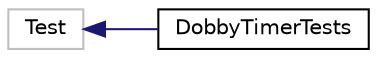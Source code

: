 digraph "Graphical Class Hierarchy"
{
 // LATEX_PDF_SIZE
  edge [fontname="Helvetica",fontsize="10",labelfontname="Helvetica",labelfontsize="10"];
  node [fontname="Helvetica",fontsize="10",shape=record];
  rankdir="LR";
  Node202 [label="Test",height=0.2,width=0.4,color="grey75", fillcolor="white", style="filled",tooltip=" "];
  Node202 -> Node0 [dir="back",color="midnightblue",fontsize="10",style="solid",fontname="Helvetica"];
  Node0 [label="DobbyTimerTests",height=0.2,width=0.4,color="black", fillcolor="white", style="filled",URL="$classDobbyTimerTests.html",tooltip=" "];
}

